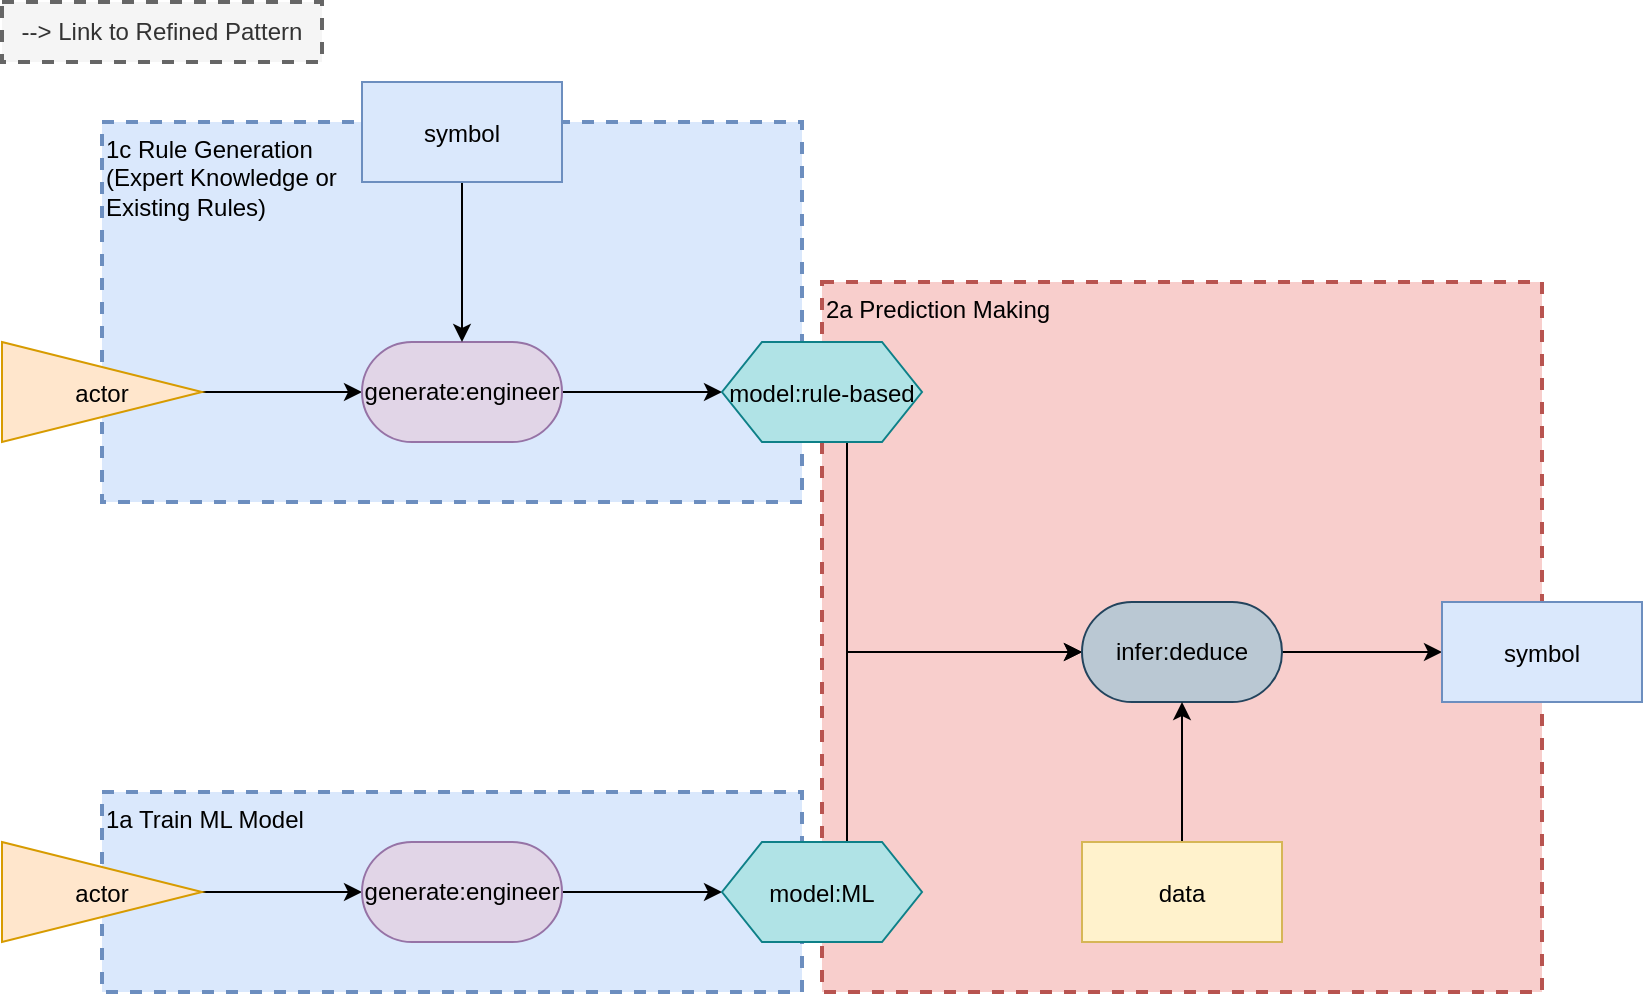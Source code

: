 <mxfile version="27.1.5" pages="5">
  <diagram name="Generalized Pattern" id="oTdtpF9cZiPTV9mwLtCF">
    <mxGraphModel dx="1572" dy="942" grid="1" gridSize="10" guides="1" tooltips="1" connect="1" arrows="1" fold="1" page="1" pageScale="1" pageWidth="1654" pageHeight="1169" math="0" shadow="0">
      <root>
        <mxCell id="0" />
        <mxCell id="1" parent="0" />
        <mxCell id="PrjvgKhoKjPimXKMeujw-27" value="2a Prediction Making" style="text;html=1;align=left;verticalAlign=top;whiteSpace=wrap;rounded=0;dashed=1;fillColor=#f8cecc;strokeColor=#b85450;strokeWidth=2;" name="text" vertex="1" parent="1">
          <mxGeometry x="827" y="477" width="360" height="355" as="geometry" />
        </mxCell>
        <mxCell id="PrjvgKhoKjPimXKMeujw-26" value="1a Train ML Model" style="text;html=1;align=left;verticalAlign=top;whiteSpace=wrap;rounded=0;dashed=1;fillColor=#dae8fc;strokeColor=#6c8ebf;strokeWidth=2;" name="text" vertex="1" parent="1">
          <mxGeometry x="467" y="732" width="350" height="100" as="geometry" />
        </mxCell>
        <mxCell id="PrjvgKhoKjPimXKMeujw-25" value="&lt;div&gt;1c Rule Generation&lt;/div&gt;&lt;div&gt;(Expert Knowledge or&lt;/div&gt;&lt;div&gt;Existing Rules)&lt;/div&gt;" style="text;html=1;align=left;verticalAlign=top;whiteSpace=wrap;rounded=0;dashed=1;fillColor=#dae8fc;strokeColor=#6c8ebf;strokeWidth=2;" name="text" vertex="1" parent="1">
          <mxGeometry x="467" y="397" width="350" height="190" as="geometry" />
        </mxCell>
        <mxCell id="PrjvgKhoKjPimXKMeujw-2" style="edgeStyle=orthogonalEdgeStyle;rounded=0;orthogonalLoop=1;jettySize=auto;html=1;exitX=1;exitY=0.5;exitDx=0;exitDy=0;entryX=0;entryY=0.5;entryDx=0;entryDy=0;" edge="1" source="PrjvgKhoKjPimXKMeujw-3" target="PrjvgKhoKjPimXKMeujw-5" parent="1">
          <mxGeometry relative="1" as="geometry" />
        </mxCell>
        <mxCell id="PrjvgKhoKjPimXKMeujw-3" value="actor" style="triangle;fillColor=#ffe6cc;strokeColor=#d79b00;" name="actor" vertex="1" parent="1">
          <mxGeometry x="417" y="507" width="100" height="50" as="geometry" />
        </mxCell>
        <mxCell id="PrjvgKhoKjPimXKMeujw-8" style="edgeStyle=orthogonalEdgeStyle;rounded=0;orthogonalLoop=1;jettySize=auto;html=1;exitX=1;exitY=0.5;exitDx=0;exitDy=0;entryX=0;entryY=0.5;entryDx=0;entryDy=0;" edge="1" parent="1" source="PrjvgKhoKjPimXKMeujw-5" target="PrjvgKhoKjPimXKMeujw-7">
          <mxGeometry relative="1" as="geometry" />
        </mxCell>
        <mxCell id="PrjvgKhoKjPimXKMeujw-5" value="generate:engineer" style="rounded=1;whiteSpace=wrap;html=1;arcSize=50;fillColor=#e1d5e7;strokeColor=#9673a6;" name="generate:engineer" vertex="1" parent="1">
          <mxGeometry x="597" y="507" width="100" height="50" as="geometry" />
        </mxCell>
        <mxCell id="PrjvgKhoKjPimXKMeujw-28" style="edgeStyle=orthogonalEdgeStyle;rounded=0;orthogonalLoop=1;jettySize=auto;html=1;exitX=0.625;exitY=1;exitDx=0;exitDy=0;entryX=0;entryY=0.5;entryDx=0;entryDy=0;" edge="1" parent="1" source="PrjvgKhoKjPimXKMeujw-7" target="PrjvgKhoKjPimXKMeujw-18">
          <mxGeometry relative="1" as="geometry" />
        </mxCell>
        <object label="model:rule-based" tooltip="case-based&#xa;dynamic&#xa;hybrid&#xa;ML&#xa;rule-based&#xa;semantic&#xa;static&#xa;statisic&#xa;statistical" id="PrjvgKhoKjPimXKMeujw-7">
          <mxCell style="shape=hexagon;perimeter=hexagonPerimeter2;fillColor=#b0e3e6;strokeColor=#0e8088;size=0.2;" name="model" vertex="1" parent="1">
            <mxGeometry x="777" y="507" width="100" height="50" as="geometry" />
          </mxCell>
        </object>
        <mxCell id="PrjvgKhoKjPimXKMeujw-12" style="edgeStyle=orthogonalEdgeStyle;rounded=0;orthogonalLoop=1;jettySize=auto;html=1;exitX=0.5;exitY=1;exitDx=0;exitDy=0;entryX=0.5;entryY=0;entryDx=0;entryDy=0;" edge="1" parent="1" source="PrjvgKhoKjPimXKMeujw-10" target="PrjvgKhoKjPimXKMeujw-5">
          <mxGeometry relative="1" as="geometry" />
        </mxCell>
        <mxCell id="PrjvgKhoKjPimXKMeujw-10" value="symbol" style="rectangle;fillColor=#dae8fc;strokeColor=#6c8ebf;" name="symbol" vertex="1" parent="1">
          <mxGeometry x="597" y="377" width="100" height="50" as="geometry" />
        </mxCell>
        <mxCell id="PrjvgKhoKjPimXKMeujw-15" style="edgeStyle=orthogonalEdgeStyle;rounded=0;orthogonalLoop=1;jettySize=auto;html=1;exitX=1;exitY=0.5;exitDx=0;exitDy=0;entryX=0;entryY=0.5;entryDx=0;entryDy=0;" edge="1" parent="1" source="PrjvgKhoKjPimXKMeujw-13" target="PrjvgKhoKjPimXKMeujw-14">
          <mxGeometry relative="1" as="geometry" />
        </mxCell>
        <mxCell id="PrjvgKhoKjPimXKMeujw-13" value="actor" style="triangle;fillColor=#ffe6cc;strokeColor=#d79b00;" name="actor" vertex="1" parent="1">
          <mxGeometry x="417" y="757" width="100" height="50" as="geometry" />
        </mxCell>
        <mxCell id="PrjvgKhoKjPimXKMeujw-17" style="edgeStyle=orthogonalEdgeStyle;rounded=0;orthogonalLoop=1;jettySize=auto;html=1;exitX=1;exitY=0.5;exitDx=0;exitDy=0;entryX=0;entryY=0.5;entryDx=0;entryDy=0;" edge="1" parent="1" source="PrjvgKhoKjPimXKMeujw-14" target="PrjvgKhoKjPimXKMeujw-16">
          <mxGeometry relative="1" as="geometry" />
        </mxCell>
        <mxCell id="PrjvgKhoKjPimXKMeujw-14" value="generate:engineer" style="rounded=1;whiteSpace=wrap;html=1;arcSize=50;fillColor=#e1d5e7;strokeColor=#9673a6;" name="generate:engineer" vertex="1" parent="1">
          <mxGeometry x="597" y="757" width="100" height="50" as="geometry" />
        </mxCell>
        <mxCell id="PrjvgKhoKjPimXKMeujw-30" style="edgeStyle=orthogonalEdgeStyle;rounded=0;orthogonalLoop=1;jettySize=auto;html=1;exitX=0.625;exitY=0;exitDx=0;exitDy=0;entryX=0;entryY=0.5;entryDx=0;entryDy=0;" edge="1" parent="1" source="PrjvgKhoKjPimXKMeujw-16" target="PrjvgKhoKjPimXKMeujw-18">
          <mxGeometry relative="1" as="geometry" />
        </mxCell>
        <object label="model:ML" tooltip="case-based&#xa;dynamic&#xa;hybrid&#xa;ML&#xa;rule-based&#xa;semantic&#xa;static&#xa;statisic&#xa;statistical" id="PrjvgKhoKjPimXKMeujw-16">
          <mxCell style="shape=hexagon;perimeter=hexagonPerimeter2;fillColor=#b0e3e6;strokeColor=#0e8088;size=0.2;" name="model" vertex="1" parent="1">
            <mxGeometry x="777" y="757" width="100" height="50" as="geometry" />
          </mxCell>
        </object>
        <mxCell id="PrjvgKhoKjPimXKMeujw-24" style="edgeStyle=orthogonalEdgeStyle;rounded=0;orthogonalLoop=1;jettySize=auto;html=1;exitX=1;exitY=0.5;exitDx=0;exitDy=0;entryX=0;entryY=0.5;entryDx=0;entryDy=0;" edge="1" parent="1" source="PrjvgKhoKjPimXKMeujw-18" target="PrjvgKhoKjPimXKMeujw-23">
          <mxGeometry relative="1" as="geometry" />
        </mxCell>
        <mxCell id="PrjvgKhoKjPimXKMeujw-18" value="infer:deduce" style="rounded=1;whiteSpace=wrap;html=1;arcSize=50;fillColor=#bac8d3;strokeColor=#23445d;" name="infer:deduce" vertex="1" parent="1">
          <mxGeometry x="957" y="637" width="100" height="50" as="geometry" />
        </mxCell>
        <mxCell id="PrjvgKhoKjPimXKMeujw-22" style="edgeStyle=orthogonalEdgeStyle;rounded=0;orthogonalLoop=1;jettySize=auto;html=1;entryX=0.5;entryY=1;entryDx=0;entryDy=0;" edge="1" parent="1" source="PrjvgKhoKjPimXKMeujw-21" target="PrjvgKhoKjPimXKMeujw-18">
          <mxGeometry relative="1" as="geometry" />
        </mxCell>
        <mxCell id="PrjvgKhoKjPimXKMeujw-21" value="data" style="rectangle;fillColor=#fff2cc;strokeColor=#d6b656;" name="data" vertex="1" parent="1">
          <mxGeometry x="957" y="757" width="100" height="50" as="geometry" />
        </mxCell>
        <mxCell id="PrjvgKhoKjPimXKMeujw-23" value="symbol" style="rectangle;fillColor=#dae8fc;strokeColor=#6c8ebf;" name="symbol" vertex="1" parent="1">
          <mxGeometry x="1137" y="637" width="100" height="50" as="geometry" />
        </mxCell>
        <UserObject label="--&amp;gt; Link to Refined Pattern" link="data:page/id,L6-p7m6djQWr3dd7sMfB" id="H-jr7F5KEcHlpis0_Toj-1">
          <mxCell style="text;html=1;align=center;verticalAlign=middle;whiteSpace=wrap;rounded=0;dashed=1;fillColor=#f5f5f5;fontColor=#333333;strokeColor=#666666;strokeWidth=2;" name="text" vertex="1" parent="1">
            <mxGeometry x="417" y="337" width="160" height="30" as="geometry" />
          </mxCell>
        </UserObject>
      </root>
    </mxGraphModel>
  </diagram>
  <diagram id="L6-p7m6djQWr3dd7sMfB" name="Refined Pattern">
    <mxGraphModel dx="1965" dy="1178" grid="1" gridSize="10" guides="1" tooltips="1" connect="1" arrows="1" fold="1" page="1" pageScale="1" pageWidth="1654" pageHeight="1169" math="0" shadow="0">
      <root>
        <mxCell id="0" />
        <mxCell id="1" parent="0" />
        <mxCell id="u-uHqLRk4RCpKhy3d1Zo-1" value="2b Final Decision" style="text;html=1;align=left;verticalAlign=top;whiteSpace=wrap;rounded=0;dashed=1;fillColor=#f8cecc;strokeColor=#b85450;strokeWidth=2;" name="text" vertex="1" parent="1">
          <mxGeometry x="827" y="432" width="360" height="355" as="geometry" />
        </mxCell>
        <mxCell id="u-uHqLRk4RCpKhy3d1Zo-2" value="1a Train from Previous Cases" style="text;html=1;align=left;verticalAlign=top;whiteSpace=wrap;rounded=0;dashed=1;fillColor=#dae8fc;strokeColor=#6c8ebf;strokeWidth=2;" name="text" vertex="1" parent="1">
          <mxGeometry x="467" y="687" width="350" height="100" as="geometry" />
        </mxCell>
        <mxCell id="u-uHqLRk4RCpKhy3d1Zo-3" value="1c Rules from Experts" style="text;html=1;align=left;verticalAlign=top;whiteSpace=wrap;rounded=0;dashed=1;fillColor=#dae8fc;strokeColor=#6c8ebf;strokeWidth=2;" name="text" vertex="1" parent="1">
          <mxGeometry x="467" y="432" width="350" height="110" as="geometry" />
        </mxCell>
        <mxCell id="u-uHqLRk4RCpKhy3d1Zo-4" style="edgeStyle=orthogonalEdgeStyle;rounded=0;orthogonalLoop=1;jettySize=auto;html=1;exitX=1;exitY=0.5;exitDx=0;exitDy=0;entryX=0;entryY=0.5;entryDx=0;entryDy=0;" edge="1" parent="1" source="u-uHqLRk4RCpKhy3d1Zo-5" target="u-uHqLRk4RCpKhy3d1Zo-7">
          <mxGeometry relative="1" as="geometry" />
        </mxCell>
        <mxCell id="u-uHqLRk4RCpKhy3d1Zo-5" value="actor&#xa;Physicians" style="triangle;fillColor=#ffe6cc;strokeColor=#d79b00;" name="actor" vertex="1" parent="1">
          <mxGeometry x="417" y="462" width="100" height="50" as="geometry" />
        </mxCell>
        <mxCell id="u-uHqLRk4RCpKhy3d1Zo-6" style="edgeStyle=orthogonalEdgeStyle;rounded=0;orthogonalLoop=1;jettySize=auto;html=1;exitX=1;exitY=0.5;exitDx=0;exitDy=0;entryX=0;entryY=0.5;entryDx=0;entryDy=0;" edge="1" parent="1" source="u-uHqLRk4RCpKhy3d1Zo-7" target="u-uHqLRk4RCpKhy3d1Zo-9">
          <mxGeometry relative="1" as="geometry" />
        </mxCell>
        <mxCell id="u-uHqLRk4RCpKhy3d1Zo-7" value="generate:engineer" style="rounded=1;whiteSpace=wrap;html=1;arcSize=50;fillColor=#e1d5e7;strokeColor=#9673a6;" name="generate:engineer" vertex="1" parent="1">
          <mxGeometry x="597" y="462" width="100" height="50" as="geometry" />
        </mxCell>
        <mxCell id="u-uHqLRk4RCpKhy3d1Zo-8" style="edgeStyle=orthogonalEdgeStyle;rounded=0;orthogonalLoop=1;jettySize=auto;html=1;exitX=0.625;exitY=1;exitDx=0;exitDy=0;entryX=0;entryY=0.5;entryDx=0;entryDy=0;" edge="1" parent="1" source="u-uHqLRk4RCpKhy3d1Zo-9" target="u-uHqLRk4RCpKhy3d1Zo-19">
          <mxGeometry relative="1" as="geometry" />
        </mxCell>
        <object label="model:rule-based" tooltip="case-based&#xa;dynamic&#xa;hybrid&#xa;ML&#xa;rule-based&#xa;semantic&#xa;static&#xa;statisic&#xa;statistical" id="u-uHqLRk4RCpKhy3d1Zo-9">
          <mxCell style="shape=hexagon;perimeter=hexagonPerimeter2;fillColor=#b0e3e6;strokeColor=#0e8088;size=0.2;" name="model" vertex="1" parent="1">
            <mxGeometry x="777" y="462" width="100" height="50" as="geometry" />
          </mxCell>
        </object>
        <mxCell id="u-uHqLRk4RCpKhy3d1Zo-16" style="edgeStyle=orthogonalEdgeStyle;rounded=0;orthogonalLoop=1;jettySize=auto;html=1;exitX=0.625;exitY=0;exitDx=0;exitDy=0;entryX=0;entryY=0.5;entryDx=0;entryDy=0;" edge="1" parent="1" source="u-uHqLRk4RCpKhy3d1Zo-17" target="u-uHqLRk4RCpKhy3d1Zo-19">
          <mxGeometry relative="1" as="geometry" />
        </mxCell>
        <object label="model:case-based" tooltip="case-based&#xa;dynamic&#xa;hybrid&#xa;ML&#xa;rule-based&#xa;semantic&#xa;static&#xa;statisic&#xa;statistical" id="u-uHqLRk4RCpKhy3d1Zo-17">
          <mxCell style="shape=hexagon;perimeter=hexagonPerimeter2;fillColor=#b0e3e6;strokeColor=#0e8088;size=0.2;" name="model" vertex="1" parent="1">
            <mxGeometry x="777" y="712" width="100" height="50" as="geometry" />
          </mxCell>
        </object>
        <mxCell id="u-uHqLRk4RCpKhy3d1Zo-18" style="edgeStyle=orthogonalEdgeStyle;rounded=0;orthogonalLoop=1;jettySize=auto;html=1;exitX=1;exitY=0.5;exitDx=0;exitDy=0;entryX=0;entryY=0.5;entryDx=0;entryDy=0;" edge="1" parent="1" source="u-uHqLRk4RCpKhy3d1Zo-19" target="u-uHqLRk4RCpKhy3d1Zo-22">
          <mxGeometry relative="1" as="geometry" />
        </mxCell>
        <mxCell id="u-uHqLRk4RCpKhy3d1Zo-19" value="infer:deduce" style="rounded=1;whiteSpace=wrap;html=1;arcSize=50;fillColor=#bac8d3;strokeColor=#23445d;" name="infer:deduce" vertex="1" parent="1">
          <mxGeometry x="957" y="592" width="100" height="50" as="geometry" />
        </mxCell>
        <mxCell id="u-uHqLRk4RCpKhy3d1Zo-20" style="edgeStyle=orthogonalEdgeStyle;rounded=0;orthogonalLoop=1;jettySize=auto;html=1;entryX=0.5;entryY=1;entryDx=0;entryDy=0;" edge="1" parent="1" source="u-uHqLRk4RCpKhy3d1Zo-21" target="u-uHqLRk4RCpKhy3d1Zo-19">
          <mxGeometry relative="1" as="geometry" />
        </mxCell>
        <mxCell id="u-uHqLRk4RCpKhy3d1Zo-21" value="data&#xa;Current Case" style="rectangle;fillColor=#fff2cc;strokeColor=#d6b656;" name="data" vertex="1" parent="1">
          <mxGeometry x="957" y="712" width="100" height="50" as="geometry" />
        </mxCell>
        <mxCell id="u-uHqLRk4RCpKhy3d1Zo-22" value="symbol&#xa;Final Diagnosis" style="rectangle;fillColor=#dae8fc;strokeColor=#6c8ebf;" name="symbol" vertex="1" parent="1">
          <mxGeometry x="1137" y="592" width="100" height="50" as="geometry" />
        </mxCell>
        <mxCell id="u-uHqLRk4RCpKhy3d1Zo-25" style="edgeStyle=orthogonalEdgeStyle;rounded=0;orthogonalLoop=1;jettySize=auto;html=1;exitX=1;exitY=0.5;exitDx=0;exitDy=0;entryX=0;entryY=0.5;entryDx=0;entryDy=0;" edge="1" parent="1" source="u-uHqLRk4RCpKhy3d1Zo-23" target="u-uHqLRk4RCpKhy3d1Zo-24">
          <mxGeometry relative="1" as="geometry" />
        </mxCell>
        <mxCell id="u-uHqLRk4RCpKhy3d1Zo-23" value="data&#xa;Previous Cases" style="rectangle;fillColor=#fff2cc;strokeColor=#d6b656;" name="data" vertex="1" parent="1">
          <mxGeometry x="417" y="712" width="100" height="50" as="geometry" />
        </mxCell>
        <mxCell id="u-uHqLRk4RCpKhy3d1Zo-26" style="edgeStyle=orthogonalEdgeStyle;rounded=0;orthogonalLoop=1;jettySize=auto;html=1;exitX=1;exitY=0.5;exitDx=0;exitDy=0;entryX=0;entryY=0.5;entryDx=0;entryDy=0;" edge="1" parent="1" source="u-uHqLRk4RCpKhy3d1Zo-24" target="u-uHqLRk4RCpKhy3d1Zo-17">
          <mxGeometry relative="1" as="geometry" />
        </mxCell>
        <mxCell id="u-uHqLRk4RCpKhy3d1Zo-24" value="generate:train" style="rounded=1;whiteSpace=wrap;html=1;arcSize=50;fillColor=#e1d5e7;strokeColor=#9673a6;" name="generate:train" vertex="1" parent="1">
          <mxGeometry x="592" y="712" width="100" height="50" as="geometry" />
        </mxCell>
        <UserObject label="&amp;lt;-- Back to Generalized Pattern" link="data:page/id,oTdtpF9cZiPTV9mwLtCF" id="WU19fUonvSiXVR5S_lTK-1">
          <mxCell style="text;html=1;align=center;verticalAlign=middle;whiteSpace=wrap;rounded=0;dashed=1;fillColor=#f5f5f5;fontColor=#333333;strokeColor=#666666;strokeWidth=2;" name="text" vertex="1" parent="1">
            <mxGeometry x="417" y="382" width="178" height="30" as="geometry" />
          </mxCell>
        </UserObject>
      </root>
    </mxGraphModel>
  </diagram>
  <diagram id="mw15pHpwua3W8Ybru3rH" name="Rule Generation">
    <mxGraphModel dx="2246" dy="1346" grid="1" gridSize="10" guides="1" tooltips="1" connect="1" arrows="1" fold="1" page="1" pageScale="1" pageWidth="1654" pageHeight="1169" math="0" shadow="0">
      <root>
        <mxCell id="0" />
        <mxCell id="1" parent="0" />
        <mxCell id="YxZdc4TgiOoDPIUTKHgZ-1" value="1c Rules from Experts" style="text;html=1;align=left;verticalAlign=top;whiteSpace=wrap;rounded=0;dashed=1;fillColor=#dae8fc;strokeColor=#6c8ebf;strokeWidth=2;" name="text" vertex="1" parent="1">
          <mxGeometry x="647" y="555" width="350" height="110" as="geometry" />
        </mxCell>
        <mxCell id="YxZdc4TgiOoDPIUTKHgZ-2" style="edgeStyle=orthogonalEdgeStyle;rounded=0;orthogonalLoop=1;jettySize=auto;html=1;exitX=1;exitY=0.5;exitDx=0;exitDy=0;entryX=0;entryY=0.5;entryDx=0;entryDy=0;" edge="1" parent="1" source="YxZdc4TgiOoDPIUTKHgZ-3" target="YxZdc4TgiOoDPIUTKHgZ-5">
          <mxGeometry relative="1" as="geometry" />
        </mxCell>
        <mxCell id="YxZdc4TgiOoDPIUTKHgZ-3" value="actor&#xa;Physicians" style="triangle;fillColor=#ffe6cc;strokeColor=#d79b00;" name="actor" vertex="1" parent="1">
          <mxGeometry x="597" y="585" width="100" height="50" as="geometry" />
        </mxCell>
        <mxCell id="YxZdc4TgiOoDPIUTKHgZ-4" style="edgeStyle=orthogonalEdgeStyle;rounded=0;orthogonalLoop=1;jettySize=auto;html=1;exitX=1;exitY=0.5;exitDx=0;exitDy=0;entryX=0;entryY=0.5;entryDx=0;entryDy=0;" edge="1" parent="1" source="YxZdc4TgiOoDPIUTKHgZ-5" target="YxZdc4TgiOoDPIUTKHgZ-6">
          <mxGeometry relative="1" as="geometry" />
        </mxCell>
        <mxCell id="YxZdc4TgiOoDPIUTKHgZ-5" value="generate:engineer" style="rounded=1;whiteSpace=wrap;html=1;arcSize=50;fillColor=#e1d5e7;strokeColor=#9673a6;" name="generate:engineer" vertex="1" parent="1">
          <mxGeometry x="777" y="585" width="100" height="50" as="geometry" />
        </mxCell>
        <object label="model:rule-based" tooltip="case-based&#xa;dynamic&#xa;hybrid&#xa;ML&#xa;rule-based&#xa;semantic&#xa;static&#xa;statisic&#xa;statistical" id="YxZdc4TgiOoDPIUTKHgZ-6">
          <mxCell style="shape=hexagon;perimeter=hexagonPerimeter2;fillColor=#b0e3e6;strokeColor=#0e8088;size=0.2;" name="model" vertex="1" parent="1">
            <mxGeometry x="957" y="585" width="100" height="50" as="geometry" />
          </mxCell>
        </object>
        <UserObject label="&amp;lt;-- Back to Generalized Pattern" link="data:page/id,oTdtpF9cZiPTV9mwLtCF" id="MfovjBgPpZuiqEa_02Ox-1">
          <mxCell style="text;html=1;align=center;verticalAlign=middle;whiteSpace=wrap;rounded=0;dashed=1;fillColor=#f5f5f5;fontColor=#333333;strokeColor=#666666;strokeWidth=2;" name="text" vertex="1" parent="1">
            <mxGeometry x="597" y="505" width="178" height="30" as="geometry" />
          </mxCell>
        </UserObject>
      </root>
    </mxGraphModel>
  </diagram>
  <diagram id="IR-50a_jlP7Syq2UB6-G" name="Train ML Model">
    <mxGraphModel dx="1572" dy="942" grid="1" gridSize="10" guides="1" tooltips="1" connect="1" arrows="1" fold="1" page="1" pageScale="1" pageWidth="1654" pageHeight="1169" math="0" shadow="0">
      <root>
        <mxCell id="0" />
        <mxCell id="1" parent="0" />
        <mxCell id="OgiF5mS8Lz8jbZAlKHT9-1" value="1a Train from Previous Cases" style="text;html=1;align=left;verticalAlign=top;whiteSpace=wrap;rounded=0;dashed=1;fillColor=#dae8fc;strokeColor=#6c8ebf;strokeWidth=2;" name="text" vertex="1" parent="1">
          <mxGeometry x="647" y="557" width="350" height="100" as="geometry" />
        </mxCell>
        <object label="model:case-based" tooltip="case-based&#xa;dynamic&#xa;hybrid&#xa;ML&#xa;rule-based&#xa;semantic&#xa;static&#xa;statisic&#xa;statistical" id="OgiF5mS8Lz8jbZAlKHT9-2">
          <mxCell style="shape=hexagon;perimeter=hexagonPerimeter2;fillColor=#b0e3e6;strokeColor=#0e8088;size=0.2;" name="model" vertex="1" parent="1">
            <mxGeometry x="957" y="582" width="100" height="50" as="geometry" />
          </mxCell>
        </object>
        <mxCell id="OgiF5mS8Lz8jbZAlKHT9-3" style="edgeStyle=orthogonalEdgeStyle;rounded=0;orthogonalLoop=1;jettySize=auto;html=1;exitX=1;exitY=0.5;exitDx=0;exitDy=0;entryX=0;entryY=0.5;entryDx=0;entryDy=0;" edge="1" parent="1" source="OgiF5mS8Lz8jbZAlKHT9-4" target="OgiF5mS8Lz8jbZAlKHT9-6">
          <mxGeometry relative="1" as="geometry" />
        </mxCell>
        <mxCell id="OgiF5mS8Lz8jbZAlKHT9-4" value="data&#xa;Previous Cases" style="rectangle;fillColor=#fff2cc;strokeColor=#d6b656;" name="data" vertex="1" parent="1">
          <mxGeometry x="597" y="582" width="100" height="50" as="geometry" />
        </mxCell>
        <mxCell id="OgiF5mS8Lz8jbZAlKHT9-5" style="edgeStyle=orthogonalEdgeStyle;rounded=0;orthogonalLoop=1;jettySize=auto;html=1;exitX=1;exitY=0.5;exitDx=0;exitDy=0;entryX=0;entryY=0.5;entryDx=0;entryDy=0;" edge="1" parent="1" source="OgiF5mS8Lz8jbZAlKHT9-6" target="OgiF5mS8Lz8jbZAlKHT9-2">
          <mxGeometry relative="1" as="geometry" />
        </mxCell>
        <mxCell id="OgiF5mS8Lz8jbZAlKHT9-6" value="generate:train" style="rounded=1;whiteSpace=wrap;html=1;arcSize=50;fillColor=#e1d5e7;strokeColor=#9673a6;" name="generate:train" vertex="1" parent="1">
          <mxGeometry x="772" y="582" width="100" height="50" as="geometry" />
        </mxCell>
        <UserObject label="&amp;lt;-- Back to Generalized Pattern" link="data:page/id,oTdtpF9cZiPTV9mwLtCF" id="BRBEylqtT7fNA4pT9qQo-1">
          <mxCell style="text;html=1;align=center;verticalAlign=middle;whiteSpace=wrap;rounded=0;dashed=1;fillColor=#f5f5f5;fontColor=#333333;strokeColor=#666666;strokeWidth=2;" name="text" vertex="1" parent="1">
            <mxGeometry x="597" y="512" width="178" height="30" as="geometry" />
          </mxCell>
        </UserObject>
      </root>
    </mxGraphModel>
  </diagram>
  <diagram id="eT9V0jD7yILQO_-g8vT8" name="Prediction Making">
    <mxGraphModel dx="2620" dy="1570" grid="1" gridSize="10" guides="1" tooltips="1" connect="1" arrows="1" fold="1" page="1" pageScale="1" pageWidth="1654" pageHeight="1169" math="0" shadow="0">
      <root>
        <mxCell id="0" />
        <mxCell id="1" parent="0" />
        <mxCell id="TITch5Y9dcPlt8Ob-Dt7-1" value="2b Final Decision" style="text;html=1;align=left;verticalAlign=top;whiteSpace=wrap;rounded=0;dashed=1;fillColor=#f8cecc;strokeColor=#b85450;strokeWidth=2;" name="text" vertex="1" parent="1">
          <mxGeometry x="647" y="432" width="360" height="355" as="geometry" />
        </mxCell>
        <mxCell id="TITch5Y9dcPlt8Ob-Dt7-2" style="edgeStyle=orthogonalEdgeStyle;rounded=0;orthogonalLoop=1;jettySize=auto;html=1;exitX=0.625;exitY=1;exitDx=0;exitDy=0;entryX=0;entryY=0.5;entryDx=0;entryDy=0;" edge="1" parent="1" source="TITch5Y9dcPlt8Ob-Dt7-3" target="TITch5Y9dcPlt8Ob-Dt7-7">
          <mxGeometry relative="1" as="geometry" />
        </mxCell>
        <object label="model:rule-based" tooltip="case-based&#xa;dynamic&#xa;hybrid&#xa;ML&#xa;rule-based&#xa;semantic&#xa;static&#xa;statisic&#xa;statistical" id="TITch5Y9dcPlt8Ob-Dt7-3">
          <mxCell style="shape=hexagon;perimeter=hexagonPerimeter2;fillColor=#b0e3e6;strokeColor=#0e8088;size=0.2;" name="model" vertex="1" parent="1">
            <mxGeometry x="597" y="462" width="100" height="50" as="geometry" />
          </mxCell>
        </object>
        <mxCell id="TITch5Y9dcPlt8Ob-Dt7-4" style="edgeStyle=orthogonalEdgeStyle;rounded=0;orthogonalLoop=1;jettySize=auto;html=1;exitX=0.625;exitY=0;exitDx=0;exitDy=0;entryX=0;entryY=0.5;entryDx=0;entryDy=0;" edge="1" parent="1" source="TITch5Y9dcPlt8Ob-Dt7-5" target="TITch5Y9dcPlt8Ob-Dt7-7">
          <mxGeometry relative="1" as="geometry" />
        </mxCell>
        <object label="model:case-based" tooltip="case-based&#xa;dynamic&#xa;hybrid&#xa;ML&#xa;rule-based&#xa;semantic&#xa;static&#xa;statisic&#xa;statistical" id="TITch5Y9dcPlt8Ob-Dt7-5">
          <mxCell style="shape=hexagon;perimeter=hexagonPerimeter2;fillColor=#b0e3e6;strokeColor=#0e8088;size=0.2;" name="model" vertex="1" parent="1">
            <mxGeometry x="597" y="712" width="100" height="50" as="geometry" />
          </mxCell>
        </object>
        <mxCell id="TITch5Y9dcPlt8Ob-Dt7-6" style="edgeStyle=orthogonalEdgeStyle;rounded=0;orthogonalLoop=1;jettySize=auto;html=1;exitX=1;exitY=0.5;exitDx=0;exitDy=0;entryX=0;entryY=0.5;entryDx=0;entryDy=0;" edge="1" parent="1" source="TITch5Y9dcPlt8Ob-Dt7-7" target="TITch5Y9dcPlt8Ob-Dt7-10">
          <mxGeometry relative="1" as="geometry" />
        </mxCell>
        <mxCell id="TITch5Y9dcPlt8Ob-Dt7-7" value="infer:deduce" style="rounded=1;whiteSpace=wrap;html=1;arcSize=50;fillColor=#bac8d3;strokeColor=#23445d;" name="infer:deduce" vertex="1" parent="1">
          <mxGeometry x="777" y="592" width="100" height="50" as="geometry" />
        </mxCell>
        <mxCell id="TITch5Y9dcPlt8Ob-Dt7-8" style="edgeStyle=orthogonalEdgeStyle;rounded=0;orthogonalLoop=1;jettySize=auto;html=1;entryX=0.5;entryY=1;entryDx=0;entryDy=0;" edge="1" parent="1" source="TITch5Y9dcPlt8Ob-Dt7-9" target="TITch5Y9dcPlt8Ob-Dt7-7">
          <mxGeometry relative="1" as="geometry" />
        </mxCell>
        <mxCell id="TITch5Y9dcPlt8Ob-Dt7-9" value="data&#xa;Current Case" style="rectangle;fillColor=#fff2cc;strokeColor=#d6b656;" name="data" vertex="1" parent="1">
          <mxGeometry x="777" y="712" width="100" height="50" as="geometry" />
        </mxCell>
        <mxCell id="TITch5Y9dcPlt8Ob-Dt7-10" value="symbol&#xa;Final Diagnosis" style="rectangle;fillColor=#dae8fc;strokeColor=#6c8ebf;" name="symbol" vertex="1" parent="1">
          <mxGeometry x="957" y="592" width="100" height="50" as="geometry" />
        </mxCell>
        <UserObject label="&amp;lt;-- Back to Generalized Pattern" link="data:page/id,oTdtpF9cZiPTV9mwLtCF" id="0g2GpIJ3FuDx6rtF1poe-1">
          <mxCell style="text;html=1;align=center;verticalAlign=middle;whiteSpace=wrap;rounded=0;dashed=1;fillColor=#f5f5f5;fontColor=#333333;strokeColor=#666666;strokeWidth=2;" name="text" vertex="1" parent="1">
            <mxGeometry x="597" y="382" width="178" height="30" as="geometry" />
          </mxCell>
        </UserObject>
      </root>
    </mxGraphModel>
  </diagram>
</mxfile>
